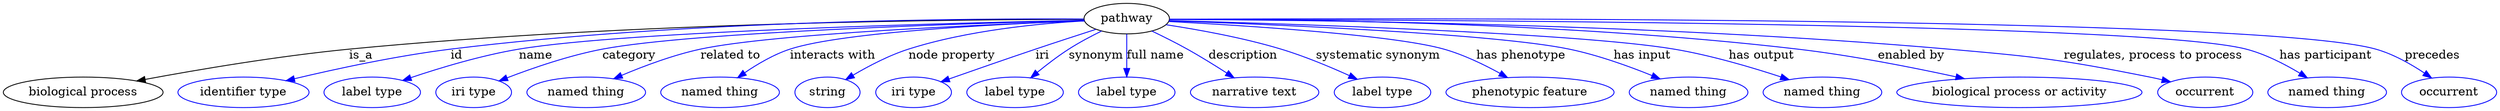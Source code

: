 digraph {
	graph [bb="0,0,2357.7,122"];
	node [label="\N"];
	pathway	[height=0.5,
		label=pathway,
		pos="1070.2,104",
		width=1.1129];
	"biological process"	[height=0.5,
		pos="74.205,18",
		width=2.0612];
	pathway -> "biological process"	[label=is_a,
		lp="341.48,61",
		pos="e,125.24,31.089 1029.9,103.03 918.25,102.71 595.58,98.953 329.65,68 262.58,60.193 186.71,44.789 135.2,33.326"];
	id	[color=blue,
		height=0.5,
		label="identifier type",
		pos="226.2,18",
		width=1.652];
	pathway -> id	[color=blue,
		label=id,
		lp="435.65,61",
		pos="e,267,31.22 1029.8,103.28 928.36,103.44 654.57,100.56 429.32,68 376.58,60.377 317.49,45.37 276.7,33.962",
		style=solid];
	name	[color=blue,
		height=0.5,
		label="label type",
		pos="348.2,18",
		width=1.2425];
	pathway -> name	[color=blue,
		label=name,
		lp="514.36,61",
		pos="e,378.49,31.367 1030.2,101.87 917.9,98.473 601.03,87.41 498.89,68 460.4,60.687 418.11,46.348 388.15,35.062",
		style=solid];
	category	[color=blue,
		height=0.5,
		label="iri type",
		pos="446.2,18",
		width=0.9834];
	pathway -> category	[color=blue,
		label=category,
		lp="607.3,61",
		pos="e,471.8,30.653 1029.9,103.62 945.94,104.15 746.26,101.41 583.01,68 547.35,60.701 508.43,46.065 481.25,34.681",
		style=solid];
	"related to"	[color=blue,
		height=0.5,
		label="named thing",
		pos="553.2,18",
		width=1.5019];
	pathway -> "related to"	[color=blue,
		label="related to",
		lp="702.44,61",
		pos="e,582.13,33.368 1030.1,103.27 958.13,102.92 802.62,98.309 675.73,68 646.55,61.03 615.16,48.368 591.46,37.662",
		style=solid];
	"interacts with"	[color=blue,
		height=0.5,
		label="named thing",
		pos="679.2,18",
		width=1.5019];
	pathway -> "interacts with"	[color=blue,
		label="interacts with",
		lp="798.11,61",
		pos="e,699.38,34.79 1030,103.96 969.56,104.19 852.49,99.923 759.39,68 741.12,61.733 722.59,50.779 707.96,40.815",
		style=solid];
	"node property"	[color=blue,
		height=0.5,
		label=string,
		pos="781.2,18",
		width=0.8403];
	pathway -> "node property"	[color=blue,
		label="node property",
		lp="908.28,61",
		pos="e,800.2,32.08 1031,100.1 989.77,96.154 923.35,87.236 869.06,68 847.81,60.47 825.65,48.074 808.9,37.635",
		style=solid];
	iri	[color=blue,
		height=0.5,
		label="iri type",
		pos="865.2,18",
		width=0.9834];
	pathway -> iri	[color=blue,
		label=iri,
		lp="989.43,61",
		pos="e,891.77,30.2 1041,91.437 1024,84.665 1002.1,75.915 982.76,68 955.36,56.805 924.47,43.919 901.23,34.171",
		style=solid];
	synonym	[color=blue,
		height=0.5,
		label="label type",
		pos="963.2,18",
		width=1.2425];
	pathway -> synonym	[color=blue,
		label=synonym,
		lp="1040.9,61",
		pos="e,978.76,35.297 1046.4,89.328 1036.3,83.223 1024.7,75.681 1014.9,68 1004.9,60.248 994.68,50.885 985.97,42.43",
		style=solid];
	"full name"	[color=blue,
		height=0.5,
		label="label type",
		pos="1070.2,18",
		width=1.2425];
	pathway -> "full name"	[color=blue,
		label="full name",
		lp="1096.8,61",
		pos="e,1070.2,36.095 1070.2,85.595 1070.2,74.257 1070.2,59.227 1070.2,46.315",
		style=solid];
	description	[color=blue,
		height=0.5,
		label="narrative text",
		pos="1190.2,18",
		width=1.5834];
	pathway -> description	[color=blue,
		label=description,
		lp="1176.3,61",
		pos="e,1170.8,35.021 1093.9,89.266 1104.3,83.032 1116.5,75.407 1127.2,68 1139.2,59.7 1152,49.948 1162.8,41.339",
		style=solid];
	"systematic synonym"	[color=blue,
		height=0.5,
		label="label type",
		pos="1310.2,18",
		width=1.2425];
	pathway -> "systematic synonym"	[color=blue,
		label="systematic synonym",
		lp="1299.2,61",
		pos="e,1285.2,33.249 1106.5,96.25 1135.4,90.344 1176.5,80.721 1211.2,68 1233.5,59.811 1257.5,48.053 1276.2,38.108",
		style=solid];
	"has phenotype"	[color=blue,
		height=0.5,
		label="phenotypic feature",
		pos="1449.2,18",
		width=2.1155];
	pathway -> "has phenotype"	[color=blue,
		label="has phenotype",
		lp="1431.4,61",
		pos="e,1425.8,35.163 1110.6,102.94 1167.6,101.79 1274.3,95.683 1360.2,68 1380.2,61.565 1400.8,50.528 1417.2,40.557",
		style=solid];
	"has input"	[color=blue,
		height=0.5,
		label="named thing",
		pos="1597.2,18",
		width=1.5019];
	pathway -> "has input"	[color=blue,
		label="has input",
		lp="1542.7,61",
		pos="e,1568.4,33.391 1110.5,103.42 1184,103.34 1344.4,99.182 1475.2,68 1504.3,61.067 1535.5,48.405 1559.1,37.689",
		style=solid];
	"has output"	[color=blue,
		height=0.5,
		label="named thing",
		pos="1723.2,18",
		width=1.5019];
	pathway -> "has output"	[color=blue,
		label="has output",
		lp="1656.2,61",
		pos="e,1690.2,32.287 1110.3,103.5 1196,103.86 1402.8,100.87 1572.2,68 1609.6,60.735 1650.7,47.01 1680.6,35.93",
		style=solid];
	"enabled by"	[color=blue,
		height=0.5,
		label="biological process or activity",
		pos="1908.2,18",
		width=3.1254];
	pathway -> "enabled by"	[color=blue,
		label="enabled by",
		lp="1792.7,61",
		pos="e,1853.8,33.791 1110.3,103 1209.1,102.5 1472.3,98.197 1689.2,68 1741.8,60.675 1800.5,47.248 1843.9,36.3",
		style=solid];
	"regulates, process to process"	[color=blue,
		height=0.5,
		label=occurrent,
		pos="2082.2,18",
		width=1.2082];
	pathway -> "regulates, process to process"	[color=blue,
		label="regulates, process to process",
		lp="2022.9,61",
		pos="e,2050.3,30.331 1110.5,102.7 1223.8,101.51 1554.3,95.734 1827.2,68 1918.1,58.766 1941.4,57.37 2030.2,36 2033.6,35.186 2037.1,34.258 \
2040.5,33.264",
		style=solid];
	"has participant"	[color=blue,
		height=0.5,
		label="named thing",
		pos="2198.2,18",
		width=1.5019];
	pathway -> "has participant"	[color=blue,
		label="has participant",
		lp="2182.2,61",
		pos="e,2176,34.582 1110.5,102.72 1289.5,101.3 2008.9,94.048 2106.2,68 2127.9,62.182 2150.3,50.457 2167.5,39.936",
		style=solid];
	precedes	[color=blue,
		height=0.5,
		label=occurrent,
		pos="2314.2,18",
		width=1.2082];
	pathway -> precedes	[color=blue,
		label=precedes,
		lp="2283.7,61",
		pos="e,2294,34.13 1110.3,102.92 1301.7,102.41 2117.9,98.425 2227.2,68 2248.1,62.193 2269.3,50.392 2285.5,39.826",
		style=solid];
}
